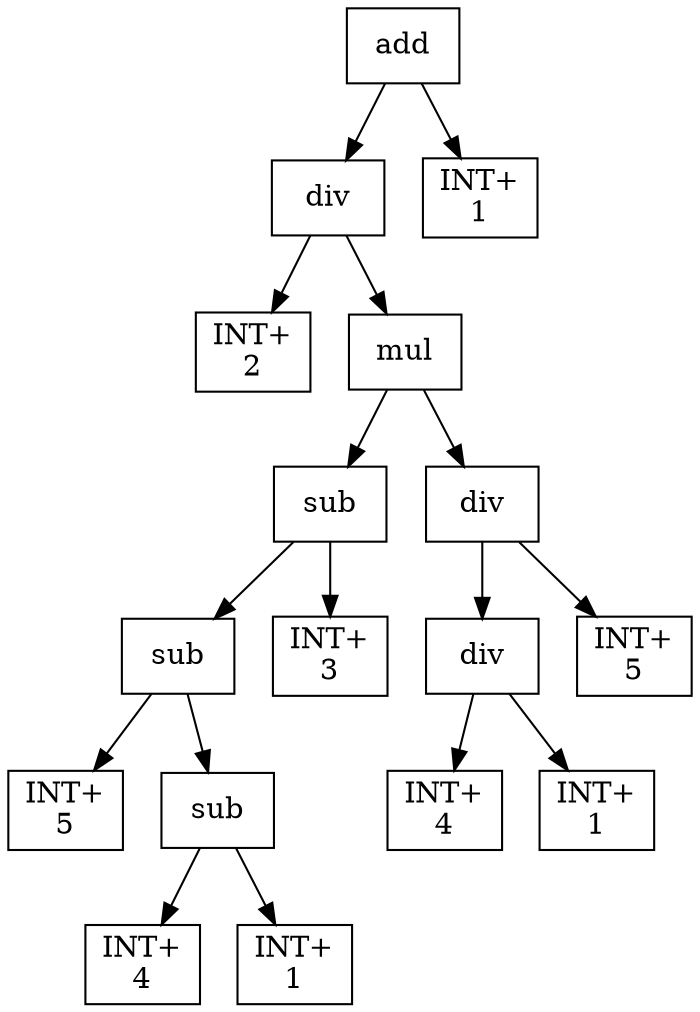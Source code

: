 digraph expr {
  node [shape=box];
  n1 [label="add"];
  n2 [label="div"];
  n3 [label="INT+\n2"];
  n4 [label="mul"];
  n5 [label="sub"];
  n6 [label="sub"];
  n7 [label="INT+\n5"];
  n8 [label="sub"];
  n9 [label="INT+\n4"];
  n10 [label="INT+\n1"];
  n8 -> n9;
  n8 -> n10;
  n6 -> n7;
  n6 -> n8;
  n11 [label="INT+\n3"];
  n5 -> n6;
  n5 -> n11;
  n12 [label="div"];
  n13 [label="div"];
  n14 [label="INT+\n4"];
  n15 [label="INT+\n1"];
  n13 -> n14;
  n13 -> n15;
  n16 [label="INT+\n5"];
  n12 -> n13;
  n12 -> n16;
  n4 -> n5;
  n4 -> n12;
  n2 -> n3;
  n2 -> n4;
  n17 [label="INT+\n1"];
  n1 -> n2;
  n1 -> n17;
}